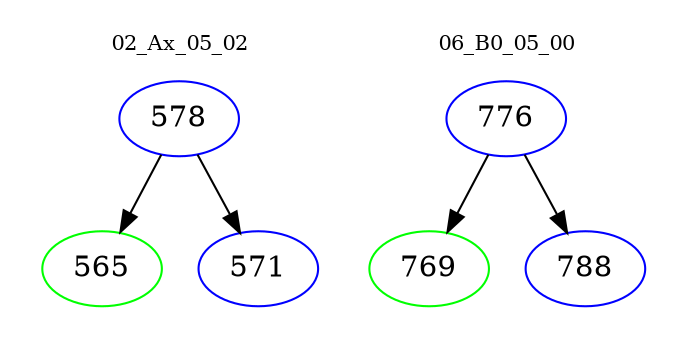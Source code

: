 digraph{
subgraph cluster_0 {
color = white
label = "02_Ax_05_02";
fontsize=10;
T0_578 [label="578", color="blue"]
T0_578 -> T0_565 [color="black"]
T0_565 [label="565", color="green"]
T0_578 -> T0_571 [color="black"]
T0_571 [label="571", color="blue"]
}
subgraph cluster_1 {
color = white
label = "06_B0_05_00";
fontsize=10;
T1_776 [label="776", color="blue"]
T1_776 -> T1_769 [color="black"]
T1_769 [label="769", color="green"]
T1_776 -> T1_788 [color="black"]
T1_788 [label="788", color="blue"]
}
}
